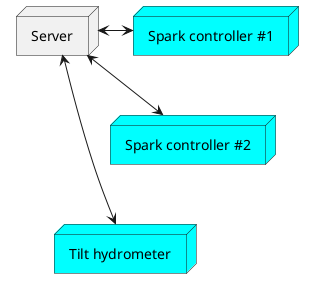 @startuml Server linked to devices

node Server
node SparkOne as "Spark controller #1" #cyan
node SparkTwo as "Spark controller #2" #cyan
node Tilt as "Tilt hydrometer" #cyan

Server <-right-> SparkOne
Server <-right-> SparkTwo
Server <-right-> Tilt

SparkOne -[hidden]- SparkTwo
SparkTwo -[hidden]- Tilt
@enduml